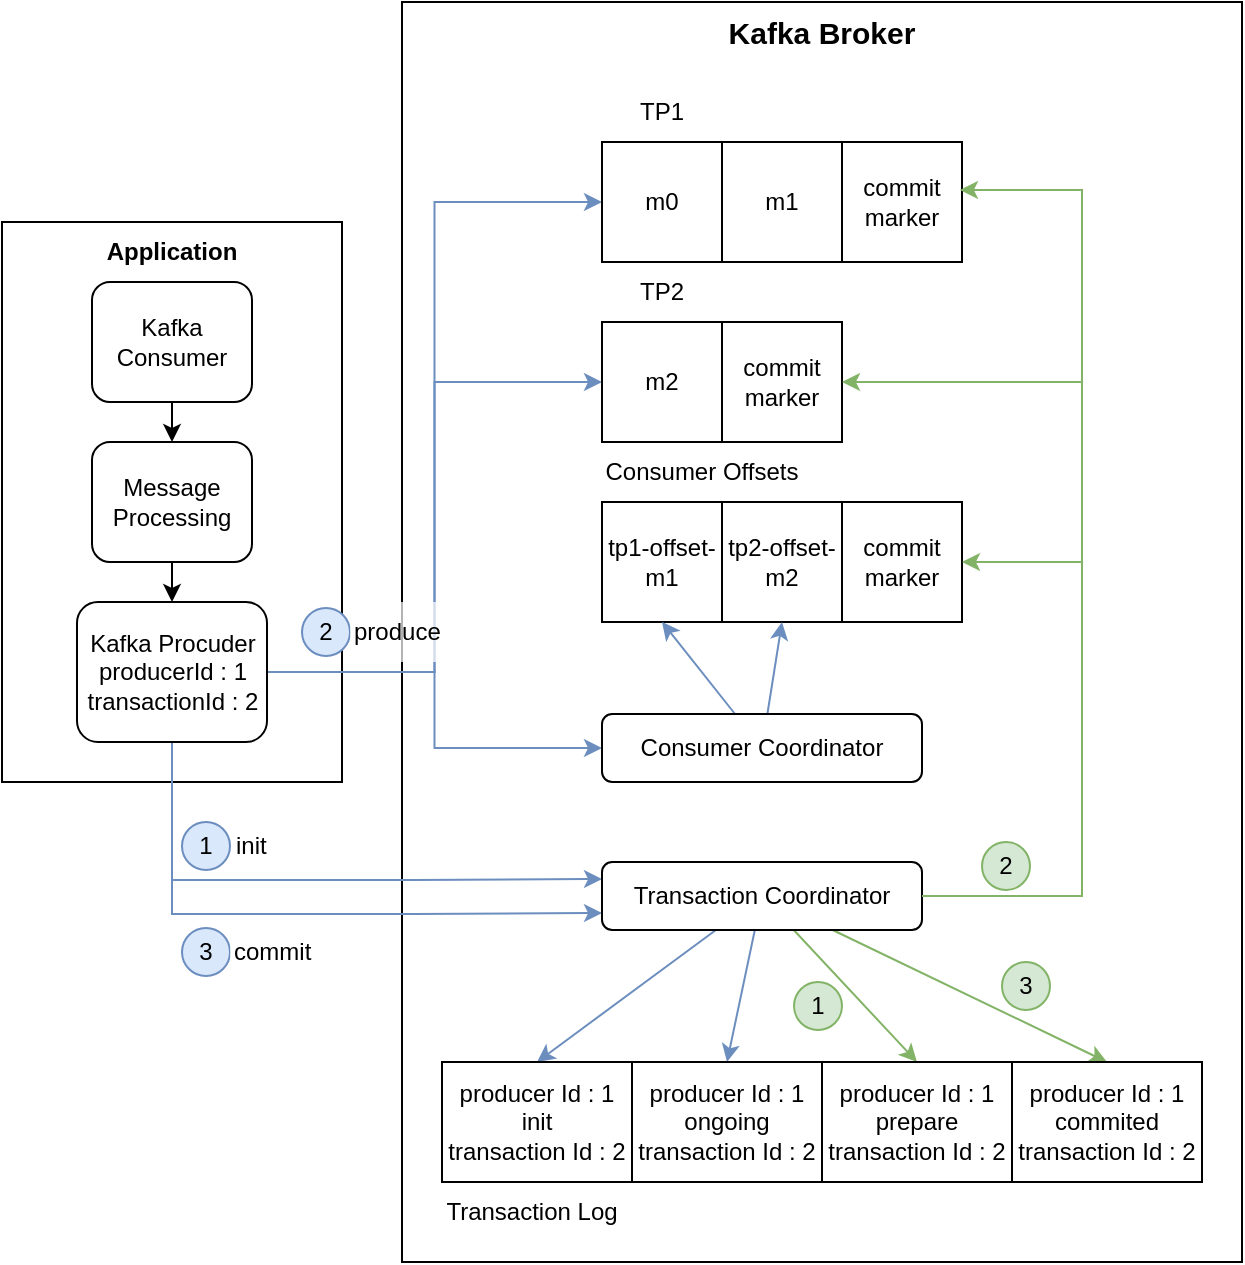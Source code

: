 <mxfile version="23.1.5" type="github">
  <diagram name="페이지-1" id="QFWL-PfNEV1lDPDZixy_">
    <mxGraphModel dx="582" dy="1108" grid="1" gridSize="10" guides="1" tooltips="1" connect="1" arrows="1" fold="1" page="1" pageScale="1" pageWidth="1169" pageHeight="827" math="0" shadow="0">
      <root>
        <mxCell id="0" />
        <mxCell id="1" parent="0" />
        <mxCell id="xXNzWEndEbG61bvJYTR3-4" value="" style="rounded=0;whiteSpace=wrap;html=1;fillColor=none;" vertex="1" parent="1">
          <mxGeometry x="240" y="10" width="420" height="630" as="geometry" />
        </mxCell>
        <mxCell id="q_94-L3Yn4IHc_pLPKTn-1" value="" style="rounded=0;whiteSpace=wrap;html=1;" parent="1" vertex="1">
          <mxGeometry x="40" y="120" width="170" height="280" as="geometry" />
        </mxCell>
        <mxCell id="q_94-L3Yn4IHc_pLPKTn-2" value="Kafka Consumer" style="rounded=1;whiteSpace=wrap;html=1;" parent="1" vertex="1">
          <mxGeometry x="85" y="150" width="80" height="60" as="geometry" />
        </mxCell>
        <mxCell id="q_94-L3Yn4IHc_pLPKTn-3" value="Message Processing" style="rounded=1;whiteSpace=wrap;html=1;" parent="1" vertex="1">
          <mxGeometry x="85" y="230" width="80" height="60" as="geometry" />
        </mxCell>
        <mxCell id="q_94-L3Yn4IHc_pLPKTn-16" style="edgeStyle=orthogonalEdgeStyle;rounded=0;orthogonalLoop=1;jettySize=auto;html=1;entryX=0;entryY=0.5;entryDx=0;entryDy=0;strokeColor=#6c8ebf;fillColor=#dae8fc;" parent="1" source="q_94-L3Yn4IHc_pLPKTn-4" target="q_94-L3Yn4IHc_pLPKTn-8" edge="1">
          <mxGeometry relative="1" as="geometry" />
        </mxCell>
        <mxCell id="q_94-L3Yn4IHc_pLPKTn-17" style="edgeStyle=orthogonalEdgeStyle;rounded=0;orthogonalLoop=1;jettySize=auto;html=1;entryX=0;entryY=0.5;entryDx=0;entryDy=0;strokeColor=#6c8ebf;fillColor=#dae8fc;" parent="1" source="q_94-L3Yn4IHc_pLPKTn-4" target="q_94-L3Yn4IHc_pLPKTn-11" edge="1">
          <mxGeometry relative="1" as="geometry" />
        </mxCell>
        <mxCell id="q_94-L3Yn4IHc_pLPKTn-25" style="edgeStyle=orthogonalEdgeStyle;rounded=0;orthogonalLoop=1;jettySize=auto;html=1;entryX=0;entryY=0.5;entryDx=0;entryDy=0;strokeColor=#6c8ebf;fillColor=#dae8fc;" parent="1" source="q_94-L3Yn4IHc_pLPKTn-4" target="q_94-L3Yn4IHc_pLPKTn-23" edge="1">
          <mxGeometry relative="1" as="geometry" />
        </mxCell>
        <mxCell id="xXNzWEndEbG61bvJYTR3-2" style="edgeStyle=orthogonalEdgeStyle;rounded=0;orthogonalLoop=1;jettySize=auto;html=1;entryX=0;entryY=0.25;entryDx=0;entryDy=0;fillColor=#dae8fc;strokeColor=#6c8ebf;" edge="1" parent="1" source="q_94-L3Yn4IHc_pLPKTn-4" target="q_94-L3Yn4IHc_pLPKTn-28">
          <mxGeometry relative="1" as="geometry">
            <Array as="points">
              <mxPoint x="125" y="449" />
              <mxPoint x="246" y="449" />
            </Array>
          </mxGeometry>
        </mxCell>
        <mxCell id="xXNzWEndEbG61bvJYTR3-3" style="edgeStyle=orthogonalEdgeStyle;rounded=0;orthogonalLoop=1;jettySize=auto;html=1;entryX=0;entryY=0.75;entryDx=0;entryDy=0;fillColor=#dae8fc;strokeColor=#6c8ebf;" edge="1" parent="1" source="q_94-L3Yn4IHc_pLPKTn-4" target="q_94-L3Yn4IHc_pLPKTn-28">
          <mxGeometry relative="1" as="geometry">
            <Array as="points">
              <mxPoint x="125" y="466" />
              <mxPoint x="246" y="466" />
            </Array>
          </mxGeometry>
        </mxCell>
        <mxCell id="q_94-L3Yn4IHc_pLPKTn-4" value="Kafka Procuder&lt;br&gt;producerId : 1&lt;br&gt;transactionId : 2" style="rounded=1;whiteSpace=wrap;html=1;" parent="1" vertex="1">
          <mxGeometry x="77.5" y="310" width="95" height="70" as="geometry" />
        </mxCell>
        <mxCell id="q_94-L3Yn4IHc_pLPKTn-5" value="&lt;b&gt;Application&lt;/b&gt;" style="text;html=1;align=center;verticalAlign=middle;whiteSpace=wrap;rounded=0;" parent="1" vertex="1">
          <mxGeometry x="95" y="120" width="60" height="30" as="geometry" />
        </mxCell>
        <mxCell id="q_94-L3Yn4IHc_pLPKTn-6" value="" style="endArrow=classic;html=1;rounded=0;exitX=0.5;exitY=1;exitDx=0;exitDy=0;entryX=0.5;entryY=0;entryDx=0;entryDy=0;" parent="1" source="q_94-L3Yn4IHc_pLPKTn-2" target="q_94-L3Yn4IHc_pLPKTn-3" edge="1">
          <mxGeometry width="50" height="50" relative="1" as="geometry">
            <mxPoint x="30" y="420" as="sourcePoint" />
            <mxPoint x="80" y="370" as="targetPoint" />
          </mxGeometry>
        </mxCell>
        <mxCell id="q_94-L3Yn4IHc_pLPKTn-7" value="" style="endArrow=classic;html=1;rounded=0;entryX=0.5;entryY=0;entryDx=0;entryDy=0;exitX=0.5;exitY=1;exitDx=0;exitDy=0;" parent="1" source="q_94-L3Yn4IHc_pLPKTn-3" target="q_94-L3Yn4IHc_pLPKTn-4" edge="1">
          <mxGeometry width="50" height="50" relative="1" as="geometry">
            <mxPoint x="30" y="420" as="sourcePoint" />
            <mxPoint x="80" y="370" as="targetPoint" />
          </mxGeometry>
        </mxCell>
        <mxCell id="q_94-L3Yn4IHc_pLPKTn-8" value="m0" style="rounded=0;whiteSpace=wrap;html=1;" parent="1" vertex="1">
          <mxGeometry x="340" y="80" width="60" height="60" as="geometry" />
        </mxCell>
        <mxCell id="q_94-L3Yn4IHc_pLPKTn-9" value="m1" style="rounded=0;whiteSpace=wrap;html=1;" parent="1" vertex="1">
          <mxGeometry x="400" y="80" width="60" height="60" as="geometry" />
        </mxCell>
        <mxCell id="q_94-L3Yn4IHc_pLPKTn-10" value="commit marker" style="rounded=0;whiteSpace=wrap;html=1;" parent="1" vertex="1">
          <mxGeometry x="460" y="80" width="60" height="60" as="geometry" />
        </mxCell>
        <mxCell id="q_94-L3Yn4IHc_pLPKTn-11" value="m2" style="rounded=0;whiteSpace=wrap;html=1;" parent="1" vertex="1">
          <mxGeometry x="340" y="170" width="60" height="60" as="geometry" />
        </mxCell>
        <mxCell id="q_94-L3Yn4IHc_pLPKTn-14" value="TP1" style="text;html=1;align=center;verticalAlign=middle;whiteSpace=wrap;rounded=0;" parent="1" vertex="1">
          <mxGeometry x="340" y="50" width="60" height="30" as="geometry" />
        </mxCell>
        <mxCell id="q_94-L3Yn4IHc_pLPKTn-15" value="TP2" style="text;html=1;align=center;verticalAlign=middle;whiteSpace=wrap;rounded=0;" parent="1" vertex="1">
          <mxGeometry x="340" y="140" width="60" height="30" as="geometry" />
        </mxCell>
        <mxCell id="q_94-L3Yn4IHc_pLPKTn-18" value="tp1-offset-m1" style="rounded=0;whiteSpace=wrap;html=1;" parent="1" vertex="1">
          <mxGeometry x="340" y="260" width="60" height="60" as="geometry" />
        </mxCell>
        <mxCell id="q_94-L3Yn4IHc_pLPKTn-19" value="tp2-offset-m2" style="rounded=0;whiteSpace=wrap;html=1;" parent="1" vertex="1">
          <mxGeometry x="400" y="260" width="60" height="60" as="geometry" />
        </mxCell>
        <mxCell id="q_94-L3Yn4IHc_pLPKTn-20" value="commit marker" style="rounded=0;whiteSpace=wrap;html=1;" parent="1" vertex="1">
          <mxGeometry x="460" y="260" width="60" height="60" as="geometry" />
        </mxCell>
        <mxCell id="q_94-L3Yn4IHc_pLPKTn-21" value="Consumer Offsets" style="text;html=1;align=center;verticalAlign=middle;whiteSpace=wrap;rounded=0;" parent="1" vertex="1">
          <mxGeometry x="340" y="230" width="100" height="30" as="geometry" />
        </mxCell>
        <mxCell id="q_94-L3Yn4IHc_pLPKTn-22" value="commit marker" style="rounded=0;whiteSpace=wrap;html=1;" parent="1" vertex="1">
          <mxGeometry x="400" y="170" width="60" height="60" as="geometry" />
        </mxCell>
        <mxCell id="q_94-L3Yn4IHc_pLPKTn-26" style="rounded=0;orthogonalLoop=1;jettySize=auto;html=1;entryX=0.5;entryY=1;entryDx=0;entryDy=0;fillColor=#dae8fc;strokeColor=#6c8ebf;" parent="1" source="q_94-L3Yn4IHc_pLPKTn-23" target="q_94-L3Yn4IHc_pLPKTn-18" edge="1">
          <mxGeometry relative="1" as="geometry" />
        </mxCell>
        <mxCell id="q_94-L3Yn4IHc_pLPKTn-27" style="rounded=0;orthogonalLoop=1;jettySize=auto;html=1;entryX=0.5;entryY=1;entryDx=0;entryDy=0;fillColor=#dae8fc;strokeColor=#6c8ebf;" parent="1" source="q_94-L3Yn4IHc_pLPKTn-23" target="q_94-L3Yn4IHc_pLPKTn-19" edge="1">
          <mxGeometry relative="1" as="geometry" />
        </mxCell>
        <mxCell id="q_94-L3Yn4IHc_pLPKTn-23" value="Consumer Coordinator" style="rounded=1;whiteSpace=wrap;html=1;" parent="1" vertex="1">
          <mxGeometry x="340" y="366" width="160" height="34" as="geometry" />
        </mxCell>
        <mxCell id="q_94-L3Yn4IHc_pLPKTn-37" style="rounded=0;orthogonalLoop=1;jettySize=auto;html=1;entryX=0.5;entryY=0;entryDx=0;entryDy=0;fillColor=#dae8fc;strokeColor=#6c8ebf;" parent="1" source="q_94-L3Yn4IHc_pLPKTn-28" target="q_94-L3Yn4IHc_pLPKTn-29" edge="1">
          <mxGeometry relative="1" as="geometry" />
        </mxCell>
        <mxCell id="q_94-L3Yn4IHc_pLPKTn-38" style="rounded=0;orthogonalLoop=1;jettySize=auto;html=1;entryX=0.5;entryY=0;entryDx=0;entryDy=0;fillColor=#dae8fc;strokeColor=#6c8ebf;" parent="1" source="q_94-L3Yn4IHc_pLPKTn-28" target="q_94-L3Yn4IHc_pLPKTn-34" edge="1">
          <mxGeometry relative="1" as="geometry" />
        </mxCell>
        <mxCell id="q_94-L3Yn4IHc_pLPKTn-39" style="rounded=0;orthogonalLoop=1;jettySize=auto;html=1;entryX=0.5;entryY=0;entryDx=0;entryDy=0;fillColor=#d5e8d4;strokeColor=#82b366;" parent="1" source="q_94-L3Yn4IHc_pLPKTn-28" target="q_94-L3Yn4IHc_pLPKTn-35" edge="1">
          <mxGeometry relative="1" as="geometry" />
        </mxCell>
        <mxCell id="q_94-L3Yn4IHc_pLPKTn-40" style="rounded=0;orthogonalLoop=1;jettySize=auto;html=1;entryX=0.5;entryY=0;entryDx=0;entryDy=0;fillColor=#d5e8d4;strokeColor=#82b366;" parent="1" source="q_94-L3Yn4IHc_pLPKTn-28" target="q_94-L3Yn4IHc_pLPKTn-36" edge="1">
          <mxGeometry relative="1" as="geometry" />
        </mxCell>
        <mxCell id="q_94-L3Yn4IHc_pLPKTn-42" style="edgeStyle=orthogonalEdgeStyle;rounded=0;orthogonalLoop=1;jettySize=auto;html=1;entryX=1;entryY=0.5;entryDx=0;entryDy=0;fillColor=#d5e8d4;strokeColor=#82b366;" parent="1" source="q_94-L3Yn4IHc_pLPKTn-28" target="q_94-L3Yn4IHc_pLPKTn-22" edge="1">
          <mxGeometry relative="1" as="geometry">
            <Array as="points">
              <mxPoint x="580" y="457" />
              <mxPoint x="580" y="200" />
            </Array>
          </mxGeometry>
        </mxCell>
        <mxCell id="q_94-L3Yn4IHc_pLPKTn-43" style="edgeStyle=orthogonalEdgeStyle;rounded=0;orthogonalLoop=1;jettySize=auto;html=1;entryX=1;entryY=0.5;entryDx=0;entryDy=0;fillColor=#d5e8d4;strokeColor=#82b366;" parent="1" source="q_94-L3Yn4IHc_pLPKTn-28" target="q_94-L3Yn4IHc_pLPKTn-20" edge="1">
          <mxGeometry relative="1" as="geometry">
            <Array as="points">
              <mxPoint x="580" y="457" />
              <mxPoint x="580" y="290" />
            </Array>
          </mxGeometry>
        </mxCell>
        <mxCell id="q_94-L3Yn4IHc_pLPKTn-28" value="Transaction Coordinator" style="rounded=1;whiteSpace=wrap;html=1;" parent="1" vertex="1">
          <mxGeometry x="340" y="440" width="160" height="34" as="geometry" />
        </mxCell>
        <mxCell id="q_94-L3Yn4IHc_pLPKTn-29" value="producer Id : 1&lt;br&gt;init&lt;br&gt;transaction Id : 2" style="rounded=0;whiteSpace=wrap;html=1;" parent="1" vertex="1">
          <mxGeometry x="260" y="540" width="95" height="60" as="geometry" />
        </mxCell>
        <mxCell id="q_94-L3Yn4IHc_pLPKTn-32" value="Transaction Log" style="text;html=1;align=center;verticalAlign=middle;whiteSpace=wrap;rounded=0;" parent="1" vertex="1">
          <mxGeometry x="260" y="600" width="90" height="30" as="geometry" />
        </mxCell>
        <mxCell id="q_94-L3Yn4IHc_pLPKTn-34" value="producer Id : 1&lt;br&gt;ongoing&lt;br&gt;transaction Id : 2" style="rounded=0;whiteSpace=wrap;html=1;" parent="1" vertex="1">
          <mxGeometry x="355" y="540" width="95" height="60" as="geometry" />
        </mxCell>
        <mxCell id="q_94-L3Yn4IHc_pLPKTn-35" value="producer Id : 1&lt;br&gt;prepare&lt;br&gt;transaction Id : 2" style="rounded=0;whiteSpace=wrap;html=1;" parent="1" vertex="1">
          <mxGeometry x="450" y="540" width="95" height="60" as="geometry" />
        </mxCell>
        <mxCell id="q_94-L3Yn4IHc_pLPKTn-36" value="producer Id : 1&lt;br&gt;commited&lt;br&gt;transaction Id : 2" style="rounded=0;whiteSpace=wrap;html=1;" parent="1" vertex="1">
          <mxGeometry x="545" y="540" width="95" height="60" as="geometry" />
        </mxCell>
        <mxCell id="q_94-L3Yn4IHc_pLPKTn-41" style="edgeStyle=orthogonalEdgeStyle;rounded=0;orthogonalLoop=1;jettySize=auto;html=1;entryX=0.983;entryY=0.4;entryDx=0;entryDy=0;entryPerimeter=0;fillColor=#d5e8d4;strokeColor=#82b366;" parent="1" source="q_94-L3Yn4IHc_pLPKTn-28" target="q_94-L3Yn4IHc_pLPKTn-10" edge="1">
          <mxGeometry relative="1" as="geometry">
            <Array as="points">
              <mxPoint x="580" y="457" />
              <mxPoint x="580" y="104" />
            </Array>
          </mxGeometry>
        </mxCell>
        <mxCell id="xXNzWEndEbG61bvJYTR3-5" value="&lt;b&gt;&lt;font style=&quot;font-size: 15px;&quot;&gt;Kafka Broker&lt;/font&gt;&lt;/b&gt;" style="text;html=1;align=center;verticalAlign=middle;whiteSpace=wrap;rounded=0;" vertex="1" parent="1">
          <mxGeometry x="395" y="10" width="110" height="30" as="geometry" />
        </mxCell>
        <mxCell id="xXNzWEndEbG61bvJYTR3-10" value="1" style="ellipse;whiteSpace=wrap;html=1;aspect=fixed;fillColor=#dae8fc;strokeColor=#6c8ebf;" vertex="1" parent="1">
          <mxGeometry x="130" y="420" width="24" height="24" as="geometry" />
        </mxCell>
        <mxCell id="xXNzWEndEbG61bvJYTR3-11" value="init" style="text;html=1;align=left;verticalAlign=middle;whiteSpace=wrap;rounded=0;fillColor=default;opacity=70;" vertex="1" parent="1">
          <mxGeometry x="155" y="417" width="55" height="30" as="geometry" />
        </mxCell>
        <mxCell id="xXNzWEndEbG61bvJYTR3-12" value="3" style="ellipse;whiteSpace=wrap;html=1;aspect=fixed;fillColor=#dae8fc;strokeColor=#6c8ebf;" vertex="1" parent="1">
          <mxGeometry x="130" y="473" width="24" height="24" as="geometry" />
        </mxCell>
        <mxCell id="xXNzWEndEbG61bvJYTR3-13" value="&lt;p style=&quot;line-height: 120%;&quot;&gt;commit&lt;/p&gt;" style="text;html=1;align=left;verticalAlign=middle;whiteSpace=wrap;rounded=0;fillColor=default;opacity=70;" vertex="1" parent="1">
          <mxGeometry x="154" y="470" width="46" height="30" as="geometry" />
        </mxCell>
        <mxCell id="xXNzWEndEbG61bvJYTR3-14" value="2" style="ellipse;whiteSpace=wrap;html=1;aspect=fixed;fillColor=#dae8fc;strokeColor=#6c8ebf;" vertex="1" parent="1">
          <mxGeometry x="190" y="313" width="24" height="24" as="geometry" />
        </mxCell>
        <mxCell id="xXNzWEndEbG61bvJYTR3-15" value="produce" style="text;html=1;align=left;verticalAlign=middle;whiteSpace=wrap;rounded=0;fillColor=default;opacity=70;" vertex="1" parent="1">
          <mxGeometry x="214" y="310" width="46" height="30" as="geometry" />
        </mxCell>
        <mxCell id="xXNzWEndEbG61bvJYTR3-16" value="1" style="ellipse;whiteSpace=wrap;html=1;aspect=fixed;fillColor=#d5e8d4;strokeColor=#82b366;" vertex="1" parent="1">
          <mxGeometry x="436" y="500" width="24" height="24" as="geometry" />
        </mxCell>
        <mxCell id="xXNzWEndEbG61bvJYTR3-17" value="3" style="ellipse;whiteSpace=wrap;html=1;aspect=fixed;fillColor=#d5e8d4;strokeColor=#82b366;" vertex="1" parent="1">
          <mxGeometry x="540" y="490" width="24" height="24" as="geometry" />
        </mxCell>
        <mxCell id="xXNzWEndEbG61bvJYTR3-18" value="2" style="ellipse;whiteSpace=wrap;html=1;aspect=fixed;fillColor=#d5e8d4;strokeColor=#82b366;" vertex="1" parent="1">
          <mxGeometry x="530" y="430" width="24" height="24" as="geometry" />
        </mxCell>
      </root>
    </mxGraphModel>
  </diagram>
</mxfile>

